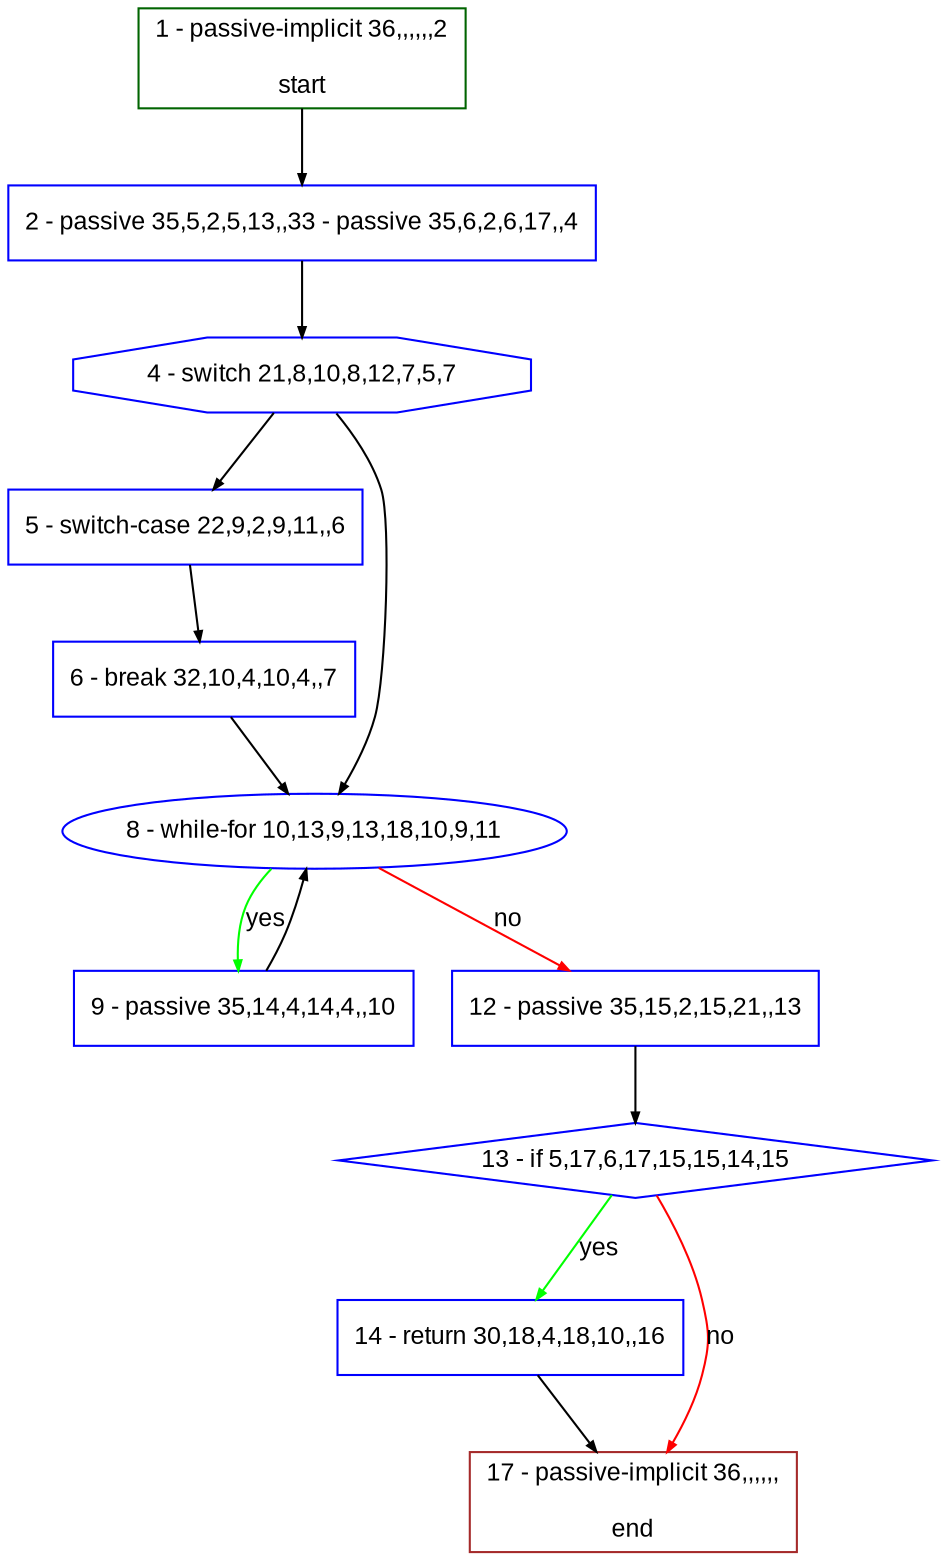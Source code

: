 digraph "" {
  graph [bgcolor="white", fillcolor="#FFFFCC", pack="true", packmode="clust", fontname="Arial", label="", fontsize="12", compound="true", style="rounded,filled"];
  node [node_initialized="no", fillcolor="white", fontname="Arial", label="", color="grey", fontsize="12", fixedsize="false", compound="true", shape="rectangle", style="filled"];
  edge [arrowtail="none", lhead="", fontcolor="black", fontname="Arial", label="", color="black", fontsize="12", arrowhead="normal", arrowsize="0.5", compound="true", ltail="", dir="forward"];
  __N1 [fillcolor="#ffffff", label="2 - passive 35,5,2,5,13,,33 - passive 35,6,2,6,17,,4", color="#0000ff", shape="box", style="filled"];
  __N2 [fillcolor="#ffffff", label="1 - passive-implicit 36,,,,,,2\n\nstart", color="#006400", shape="box", style="filled"];
  __N3 [fillcolor="#ffffff", label="4 - switch 21,8,10,8,12,7,5,7", color="#0000ff", shape="octagon", style="filled"];
  __N4 [fillcolor="#ffffff", label="5 - switch-case 22,9,2,9,11,,6", color="#0000ff", shape="box", style="filled"];
  __N5 [fillcolor="#ffffff", label="8 - while-for 10,13,9,13,18,10,9,11", color="#0000ff", shape="oval", style="filled"];
  __N6 [fillcolor="#ffffff", label="6 - break 32,10,4,10,4,,7", color="#0000ff", shape="box", style="filled"];
  __N7 [fillcolor="#ffffff", label="9 - passive 35,14,4,14,4,,10", color="#0000ff", shape="box", style="filled"];
  __N8 [fillcolor="#ffffff", label="12 - passive 35,15,2,15,21,,13", color="#0000ff", shape="box", style="filled"];
  __N9 [fillcolor="#ffffff", label="13 - if 5,17,6,17,15,15,14,15", color="#0000ff", shape="diamond", style="filled"];
  __N10 [fillcolor="#ffffff", label="14 - return 30,18,4,18,10,,16", color="#0000ff", shape="box", style="filled"];
  __N11 [fillcolor="#ffffff", label="17 - passive-implicit 36,,,,,,\n\nend", color="#a52a2a", shape="box", style="filled"];
  __N2 -> __N1 [arrowtail="none", color="#000000", label="", arrowhead="normal", dir="forward"];
  __N1 -> __N3 [arrowtail="none", color="#000000", label="", arrowhead="normal", dir="forward"];
  __N3 -> __N4 [arrowtail="none", color="#000000", label="", arrowhead="normal", dir="forward"];
  __N3 -> __N5 [arrowtail="none", color="#000000", label="", arrowhead="normal", dir="forward"];
  __N4 -> __N6 [arrowtail="none", color="#000000", label="", arrowhead="normal", dir="forward"];
  __N6 -> __N5 [arrowtail="none", color="#000000", label="", arrowhead="normal", dir="forward"];
  __N5 -> __N7 [arrowtail="none", color="#00ff00", label="yes", arrowhead="normal", dir="forward"];
  __N7 -> __N5 [arrowtail="none", color="#000000", label="", arrowhead="normal", dir="forward"];
  __N5 -> __N8 [arrowtail="none", color="#ff0000", label="no", arrowhead="normal", dir="forward"];
  __N8 -> __N9 [arrowtail="none", color="#000000", label="", arrowhead="normal", dir="forward"];
  __N9 -> __N10 [arrowtail="none", color="#00ff00", label="yes", arrowhead="normal", dir="forward"];
  __N9 -> __N11 [arrowtail="none", color="#ff0000", label="no", arrowhead="normal", dir="forward"];
  __N10 -> __N11 [arrowtail="none", color="#000000", label="", arrowhead="normal", dir="forward"];
}
